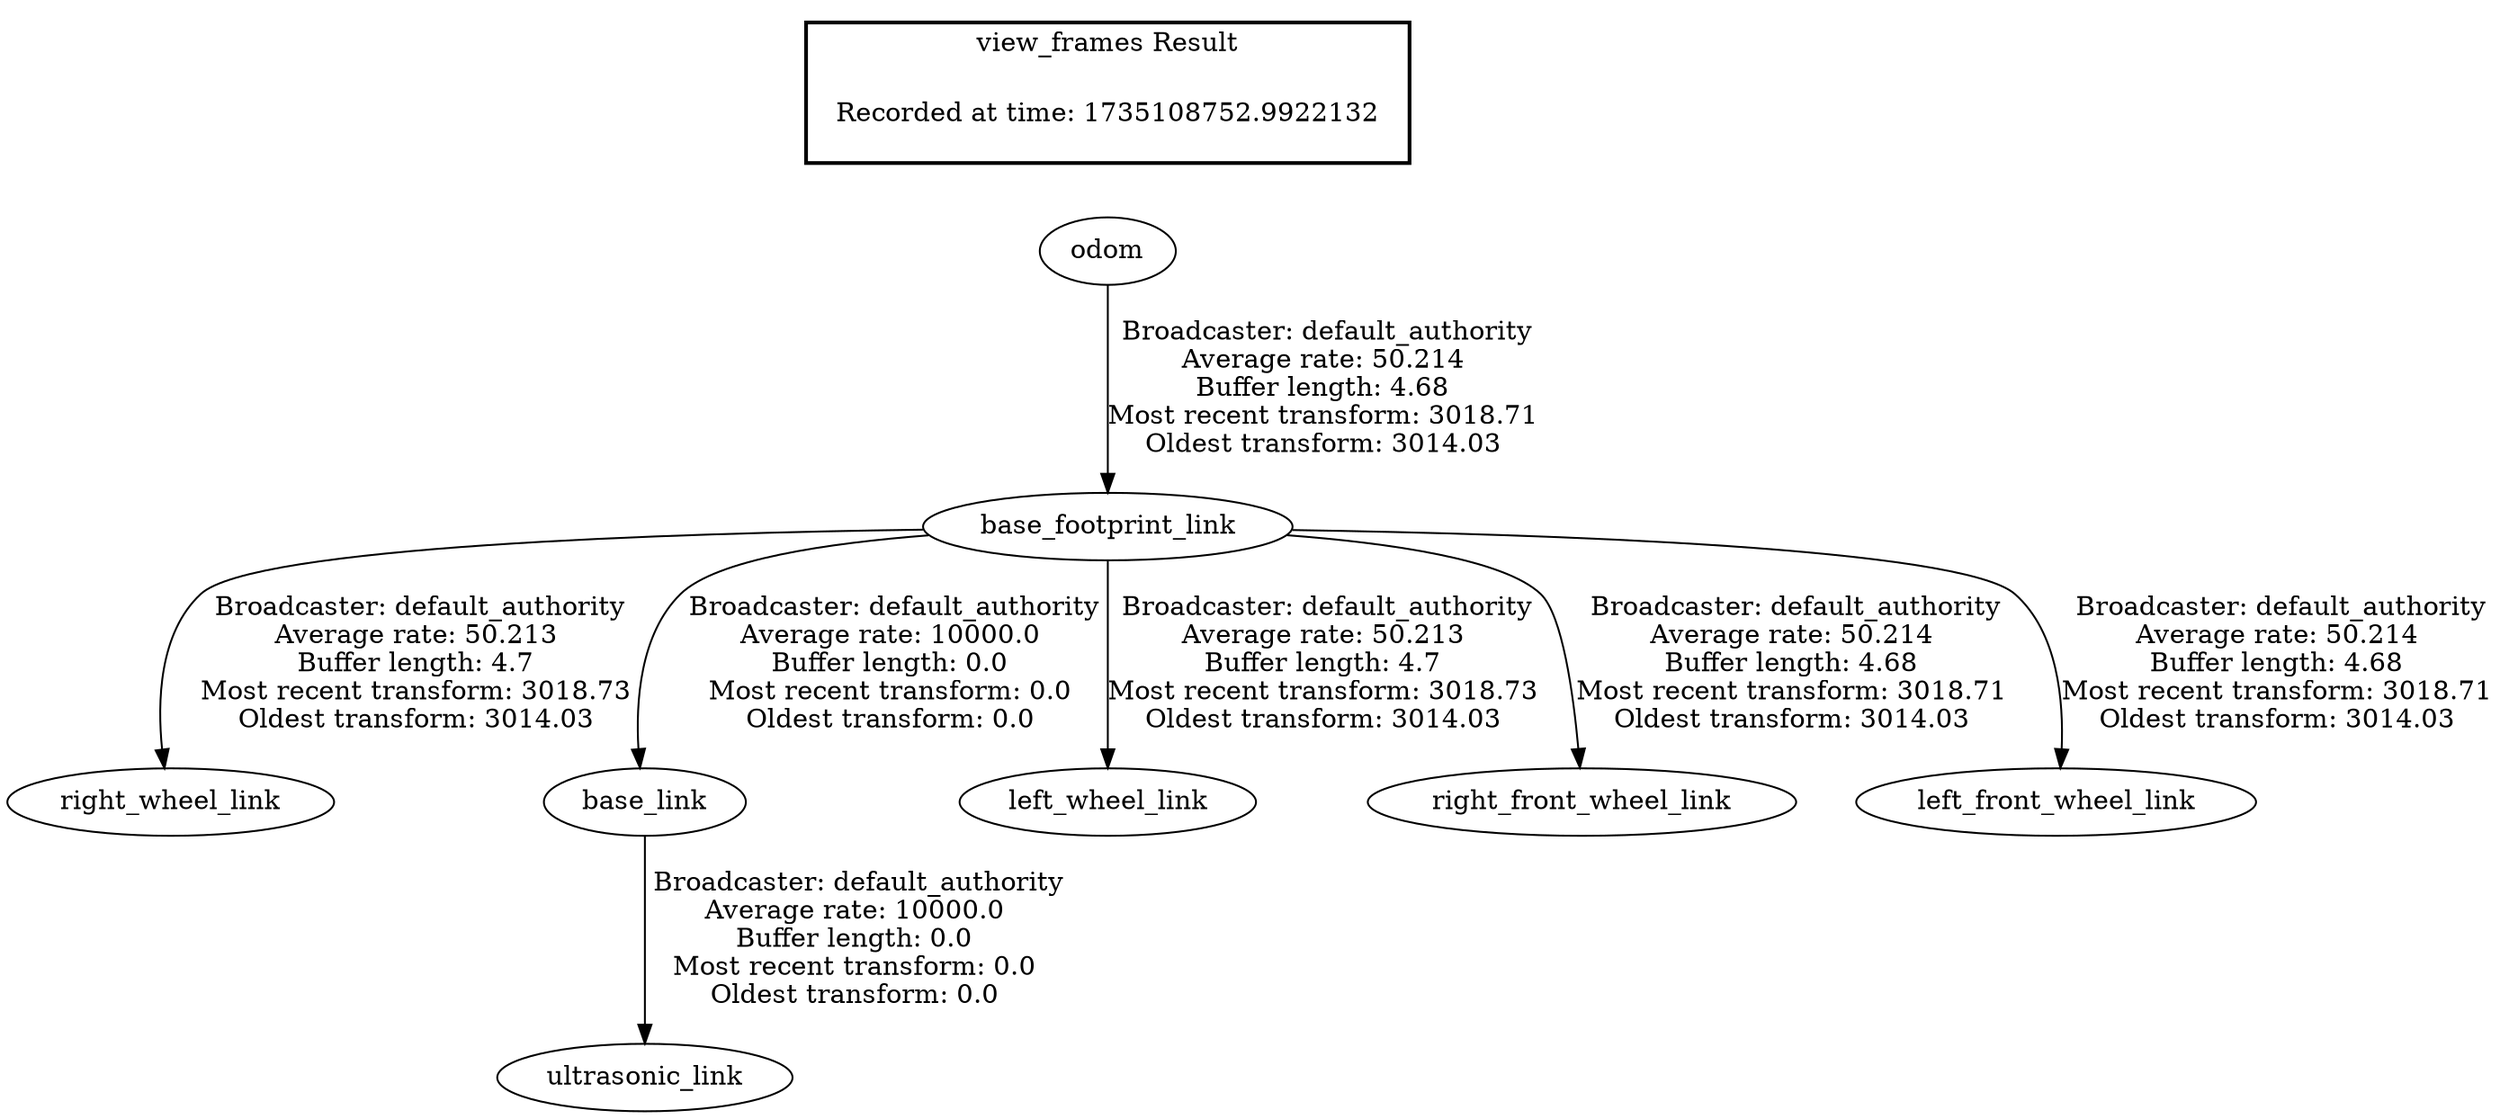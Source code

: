 digraph G {
"base_footprint_link" -> "right_wheel_link"[label=" Broadcaster: default_authority\nAverage rate: 50.213\nBuffer length: 4.7\nMost recent transform: 3018.73\nOldest transform: 3014.03\n"];
"odom" -> "base_footprint_link"[label=" Broadcaster: default_authority\nAverage rate: 50.214\nBuffer length: 4.68\nMost recent transform: 3018.71\nOldest transform: 3014.03\n"];
"base_footprint_link" -> "base_link"[label=" Broadcaster: default_authority\nAverage rate: 10000.0\nBuffer length: 0.0\nMost recent transform: 0.0\nOldest transform: 0.0\n"];
"base_link" -> "ultrasonic_link"[label=" Broadcaster: default_authority\nAverage rate: 10000.0\nBuffer length: 0.0\nMost recent transform: 0.0\nOldest transform: 0.0\n"];
"base_footprint_link" -> "left_wheel_link"[label=" Broadcaster: default_authority\nAverage rate: 50.213\nBuffer length: 4.7\nMost recent transform: 3018.73\nOldest transform: 3014.03\n"];
"base_footprint_link" -> "right_front_wheel_link"[label=" Broadcaster: default_authority\nAverage rate: 50.214\nBuffer length: 4.68\nMost recent transform: 3018.71\nOldest transform: 3014.03\n"];
"base_footprint_link" -> "left_front_wheel_link"[label=" Broadcaster: default_authority\nAverage rate: 50.214\nBuffer length: 4.68\nMost recent transform: 3018.71\nOldest transform: 3014.03\n"];
edge [style=invis];
 subgraph cluster_legend { style=bold; color=black; label ="view_frames Result";
"Recorded at time: 1735108752.9922132"[ shape=plaintext ] ;
}->"odom";
}